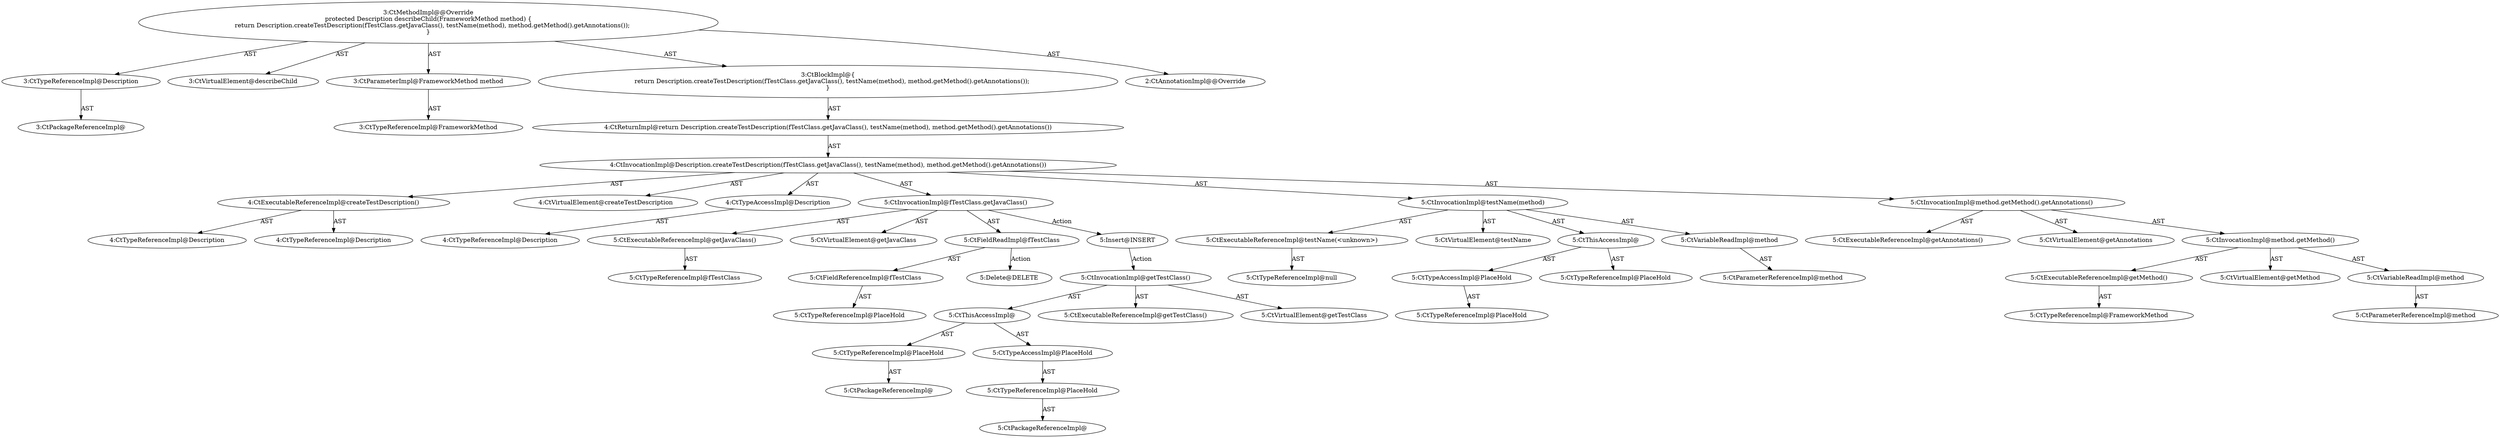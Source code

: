 digraph "describeChild#?,FrameworkMethod" {
0 [label="3:CtTypeReferenceImpl@Description" shape=ellipse]
1 [label="3:CtPackageReferenceImpl@" shape=ellipse]
2 [label="3:CtVirtualElement@describeChild" shape=ellipse]
3 [label="3:CtParameterImpl@FrameworkMethod method" shape=ellipse]
4 [label="3:CtTypeReferenceImpl@FrameworkMethod" shape=ellipse]
5 [label="4:CtExecutableReferenceImpl@createTestDescription()" shape=ellipse]
6 [label="4:CtTypeReferenceImpl@Description" shape=ellipse]
7 [label="4:CtTypeReferenceImpl@Description" shape=ellipse]
8 [label="4:CtVirtualElement@createTestDescription" shape=ellipse]
9 [label="4:CtTypeAccessImpl@Description" shape=ellipse]
10 [label="4:CtTypeReferenceImpl@Description" shape=ellipse]
11 [label="5:CtExecutableReferenceImpl@getJavaClass()" shape=ellipse]
12 [label="5:CtTypeReferenceImpl@fTestClass" shape=ellipse]
13 [label="5:CtVirtualElement@getJavaClass" shape=ellipse]
14 [label="5:CtFieldReferenceImpl@fTestClass" shape=ellipse]
15 [label="5:CtTypeReferenceImpl@PlaceHold" shape=ellipse]
16 [label="5:CtFieldReadImpl@fTestClass" shape=ellipse]
17 [label="5:CtInvocationImpl@fTestClass.getJavaClass()" shape=ellipse]
18 [label="5:CtExecutableReferenceImpl@testName(<unknown>)" shape=ellipse]
19 [label="5:CtTypeReferenceImpl@null" shape=ellipse]
20 [label="5:CtVirtualElement@testName" shape=ellipse]
21 [label="5:CtTypeAccessImpl@PlaceHold" shape=ellipse]
22 [label="5:CtTypeReferenceImpl@PlaceHold" shape=ellipse]
23 [label="5:CtThisAccessImpl@" shape=ellipse]
24 [label="5:CtTypeReferenceImpl@PlaceHold" shape=ellipse]
25 [label="5:CtVariableReadImpl@method" shape=ellipse]
26 [label="5:CtParameterReferenceImpl@method" shape=ellipse]
27 [label="5:CtInvocationImpl@testName(method)" shape=ellipse]
28 [label="5:CtExecutableReferenceImpl@getAnnotations()" shape=ellipse]
29 [label="5:CtVirtualElement@getAnnotations" shape=ellipse]
30 [label="5:CtExecutableReferenceImpl@getMethod()" shape=ellipse]
31 [label="5:CtTypeReferenceImpl@FrameworkMethod" shape=ellipse]
32 [label="5:CtVirtualElement@getMethod" shape=ellipse]
33 [label="5:CtVariableReadImpl@method" shape=ellipse]
34 [label="5:CtParameterReferenceImpl@method" shape=ellipse]
35 [label="5:CtInvocationImpl@method.getMethod()" shape=ellipse]
36 [label="5:CtInvocationImpl@method.getMethod().getAnnotations()" shape=ellipse]
37 [label="4:CtInvocationImpl@Description.createTestDescription(fTestClass.getJavaClass(), testName(method), method.getMethod().getAnnotations())" shape=ellipse]
38 [label="4:CtReturnImpl@return Description.createTestDescription(fTestClass.getJavaClass(), testName(method), method.getMethod().getAnnotations())" shape=ellipse]
39 [label="3:CtBlockImpl@\{
    return Description.createTestDescription(fTestClass.getJavaClass(), testName(method), method.getMethod().getAnnotations());
\}" shape=ellipse]
40 [label="3:CtMethodImpl@@Override
protected Description describeChild(FrameworkMethod method) \{
    return Description.createTestDescription(fTestClass.getJavaClass(), testName(method), method.getMethod().getAnnotations());
\}" shape=ellipse]
41 [label="2:CtAnnotationImpl@@Override" shape=ellipse]
42 [label="5:Delete@DELETE" shape=ellipse]
43 [label="5:Insert@INSERT" shape=ellipse]
44 [label="5:CtPackageReferenceImpl@" shape=ellipse]
45 [label="5:CtTypeReferenceImpl@PlaceHold" shape=ellipse]
46 [label="5:CtPackageReferenceImpl@" shape=ellipse]
47 [label="5:CtTypeReferenceImpl@PlaceHold" shape=ellipse]
48 [label="5:CtTypeAccessImpl@PlaceHold" shape=ellipse]
49 [label="5:CtThisAccessImpl@" shape=ellipse]
50 [label="5:CtExecutableReferenceImpl@getTestClass()" shape=ellipse]
51 [label="5:CtInvocationImpl@getTestClass()" shape=ellipse]
52 [label="5:CtVirtualElement@getTestClass" shape=ellipse]
0 -> 1 [label="AST"];
3 -> 4 [label="AST"];
5 -> 6 [label="AST"];
5 -> 7 [label="AST"];
9 -> 10 [label="AST"];
11 -> 12 [label="AST"];
14 -> 15 [label="AST"];
16 -> 14 [label="AST"];
16 -> 42 [label="Action"];
17 -> 13 [label="AST"];
17 -> 16 [label="AST"];
17 -> 11 [label="AST"];
17 -> 43 [label="Action"];
18 -> 19 [label="AST"];
21 -> 22 [label="AST"];
23 -> 24 [label="AST"];
23 -> 21 [label="AST"];
25 -> 26 [label="AST"];
27 -> 20 [label="AST"];
27 -> 23 [label="AST"];
27 -> 18 [label="AST"];
27 -> 25 [label="AST"];
30 -> 31 [label="AST"];
33 -> 34 [label="AST"];
35 -> 32 [label="AST"];
35 -> 33 [label="AST"];
35 -> 30 [label="AST"];
36 -> 29 [label="AST"];
36 -> 35 [label="AST"];
36 -> 28 [label="AST"];
37 -> 8 [label="AST"];
37 -> 9 [label="AST"];
37 -> 5 [label="AST"];
37 -> 17 [label="AST"];
37 -> 27 [label="AST"];
37 -> 36 [label="AST"];
38 -> 37 [label="AST"];
39 -> 38 [label="AST"];
40 -> 2 [label="AST"];
40 -> 41 [label="AST"];
40 -> 0 [label="AST"];
40 -> 3 [label="AST"];
40 -> 39 [label="AST"];
43 -> 51 [label="Action"];
45 -> 44 [label="AST"];
47 -> 46 [label="AST"];
48 -> 47 [label="AST"];
49 -> 45 [label="AST"];
49 -> 48 [label="AST"];
51 -> 52 [label="AST"];
51 -> 49 [label="AST"];
51 -> 50 [label="AST"];
}